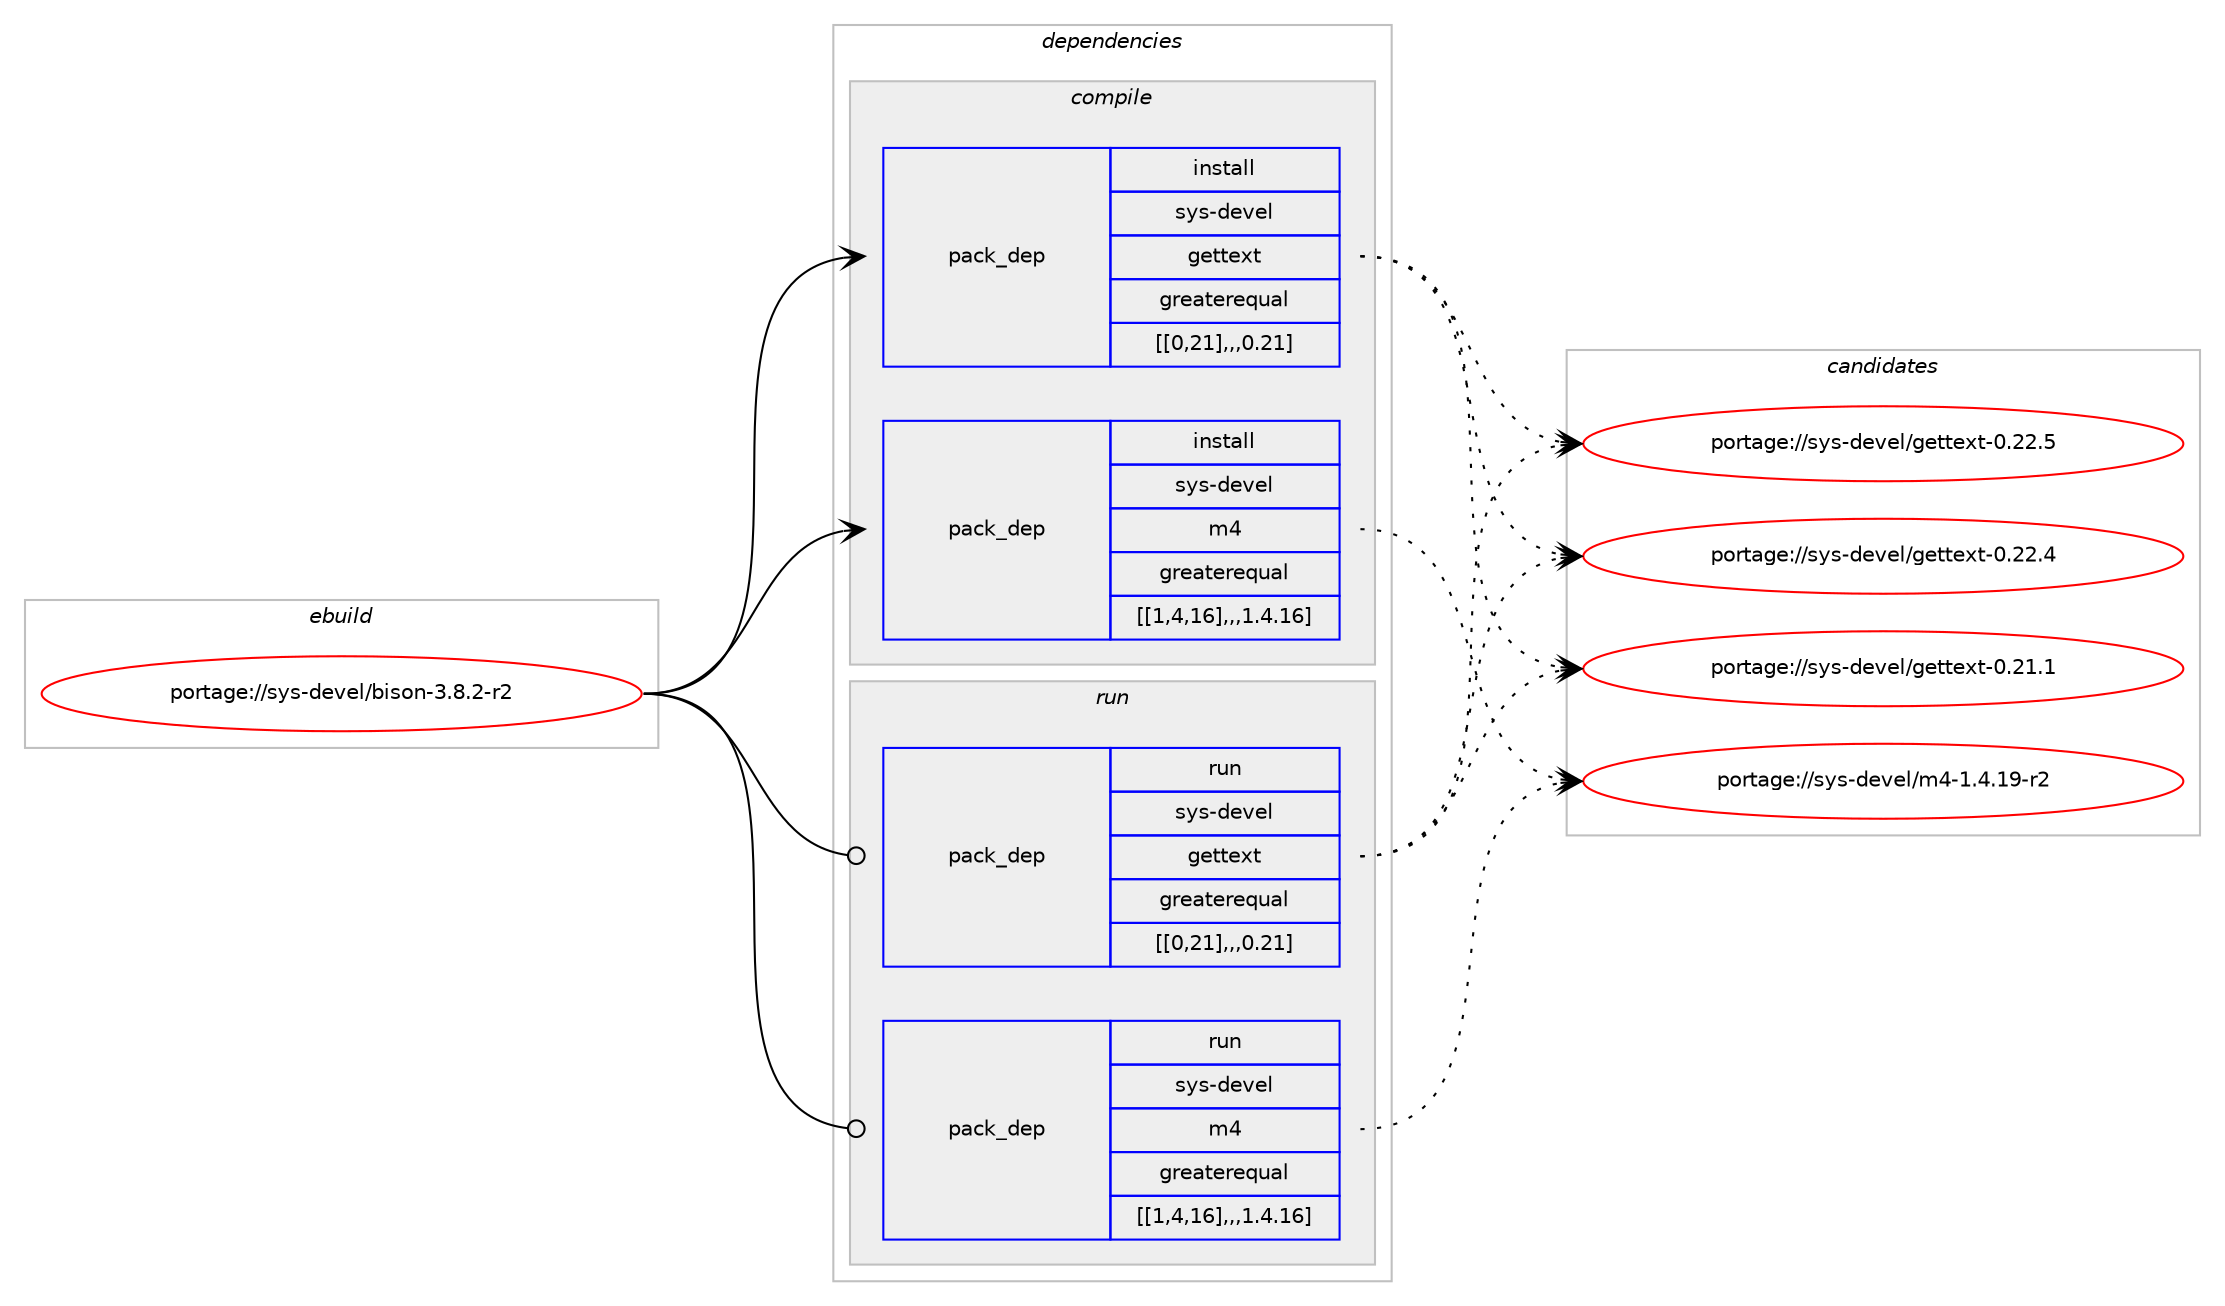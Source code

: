 digraph prolog {

# *************
# Graph options
# *************

newrank=true;
concentrate=true;
compound=true;
graph [rankdir=LR,fontname=Helvetica,fontsize=10,ranksep=1.5];#, ranksep=2.5, nodesep=0.2];
edge  [arrowhead=vee];
node  [fontname=Helvetica,fontsize=10];

# **********
# The ebuild
# **********

subgraph cluster_leftcol {
color=gray;
label=<<i>ebuild</i>>;
id [label="portage://sys-devel/bison-3.8.2-r2", color=red, width=4, href="../sys-devel/bison-3.8.2-r2.svg"];
}

# ****************
# The dependencies
# ****************

subgraph cluster_midcol {
color=gray;
label=<<i>dependencies</i>>;
subgraph cluster_compile {
fillcolor="#eeeeee";
style=filled;
label=<<i>compile</i>>;
subgraph pack6279 {
dependency9781 [label=<<TABLE BORDER="0" CELLBORDER="1" CELLSPACING="0" CELLPADDING="4" WIDTH="220"><TR><TD ROWSPAN="6" CELLPADDING="30">pack_dep</TD></TR><TR><TD WIDTH="110">install</TD></TR><TR><TD>sys-devel</TD></TR><TR><TD>gettext</TD></TR><TR><TD>greaterequal</TD></TR><TR><TD>[[0,21],,,0.21]</TD></TR></TABLE>>, shape=none, color=blue];
}
id:e -> dependency9781:w [weight=20,style="solid",arrowhead="vee"];
subgraph pack6280 {
dependency9782 [label=<<TABLE BORDER="0" CELLBORDER="1" CELLSPACING="0" CELLPADDING="4" WIDTH="220"><TR><TD ROWSPAN="6" CELLPADDING="30">pack_dep</TD></TR><TR><TD WIDTH="110">install</TD></TR><TR><TD>sys-devel</TD></TR><TR><TD>m4</TD></TR><TR><TD>greaterequal</TD></TR><TR><TD>[[1,4,16],,,1.4.16]</TD></TR></TABLE>>, shape=none, color=blue];
}
id:e -> dependency9782:w [weight=20,style="solid",arrowhead="vee"];
}
subgraph cluster_compileandrun {
fillcolor="#eeeeee";
style=filled;
label=<<i>compile and run</i>>;
}
subgraph cluster_run {
fillcolor="#eeeeee";
style=filled;
label=<<i>run</i>>;
subgraph pack6281 {
dependency9783 [label=<<TABLE BORDER="0" CELLBORDER="1" CELLSPACING="0" CELLPADDING="4" WIDTH="220"><TR><TD ROWSPAN="6" CELLPADDING="30">pack_dep</TD></TR><TR><TD WIDTH="110">run</TD></TR><TR><TD>sys-devel</TD></TR><TR><TD>gettext</TD></TR><TR><TD>greaterequal</TD></TR><TR><TD>[[0,21],,,0.21]</TD></TR></TABLE>>, shape=none, color=blue];
}
id:e -> dependency9783:w [weight=20,style="solid",arrowhead="odot"];
subgraph pack6282 {
dependency9784 [label=<<TABLE BORDER="0" CELLBORDER="1" CELLSPACING="0" CELLPADDING="4" WIDTH="220"><TR><TD ROWSPAN="6" CELLPADDING="30">pack_dep</TD></TR><TR><TD WIDTH="110">run</TD></TR><TR><TD>sys-devel</TD></TR><TR><TD>m4</TD></TR><TR><TD>greaterequal</TD></TR><TR><TD>[[1,4,16],,,1.4.16]</TD></TR></TABLE>>, shape=none, color=blue];
}
id:e -> dependency9784:w [weight=20,style="solid",arrowhead="odot"];
}
}

# **************
# The candidates
# **************

subgraph cluster_choices {
rank=same;
color=gray;
label=<<i>candidates</i>>;

subgraph choice6279 {
color=black;
nodesep=1;
choice115121115451001011181011084710310111611610112011645484650504653 [label="portage://sys-devel/gettext-0.22.5", color=red, width=4,href="../sys-devel/gettext-0.22.5.svg"];
choice115121115451001011181011084710310111611610112011645484650504652 [label="portage://sys-devel/gettext-0.22.4", color=red, width=4,href="../sys-devel/gettext-0.22.4.svg"];
choice115121115451001011181011084710310111611610112011645484650494649 [label="portage://sys-devel/gettext-0.21.1", color=red, width=4,href="../sys-devel/gettext-0.21.1.svg"];
dependency9781:e -> choice115121115451001011181011084710310111611610112011645484650504653:w [style=dotted,weight="100"];
dependency9781:e -> choice115121115451001011181011084710310111611610112011645484650504652:w [style=dotted,weight="100"];
dependency9781:e -> choice115121115451001011181011084710310111611610112011645484650494649:w [style=dotted,weight="100"];
}
subgraph choice6280 {
color=black;
nodesep=1;
choice115121115451001011181011084710952454946524649574511450 [label="portage://sys-devel/m4-1.4.19-r2", color=red, width=4,href="../sys-devel/m4-1.4.19-r2.svg"];
dependency9782:e -> choice115121115451001011181011084710952454946524649574511450:w [style=dotted,weight="100"];
}
subgraph choice6281 {
color=black;
nodesep=1;
choice115121115451001011181011084710310111611610112011645484650504653 [label="portage://sys-devel/gettext-0.22.5", color=red, width=4,href="../sys-devel/gettext-0.22.5.svg"];
choice115121115451001011181011084710310111611610112011645484650504652 [label="portage://sys-devel/gettext-0.22.4", color=red, width=4,href="../sys-devel/gettext-0.22.4.svg"];
choice115121115451001011181011084710310111611610112011645484650494649 [label="portage://sys-devel/gettext-0.21.1", color=red, width=4,href="../sys-devel/gettext-0.21.1.svg"];
dependency9783:e -> choice115121115451001011181011084710310111611610112011645484650504653:w [style=dotted,weight="100"];
dependency9783:e -> choice115121115451001011181011084710310111611610112011645484650504652:w [style=dotted,weight="100"];
dependency9783:e -> choice115121115451001011181011084710310111611610112011645484650494649:w [style=dotted,weight="100"];
}
subgraph choice6282 {
color=black;
nodesep=1;
choice115121115451001011181011084710952454946524649574511450 [label="portage://sys-devel/m4-1.4.19-r2", color=red, width=4,href="../sys-devel/m4-1.4.19-r2.svg"];
dependency9784:e -> choice115121115451001011181011084710952454946524649574511450:w [style=dotted,weight="100"];
}
}

}
